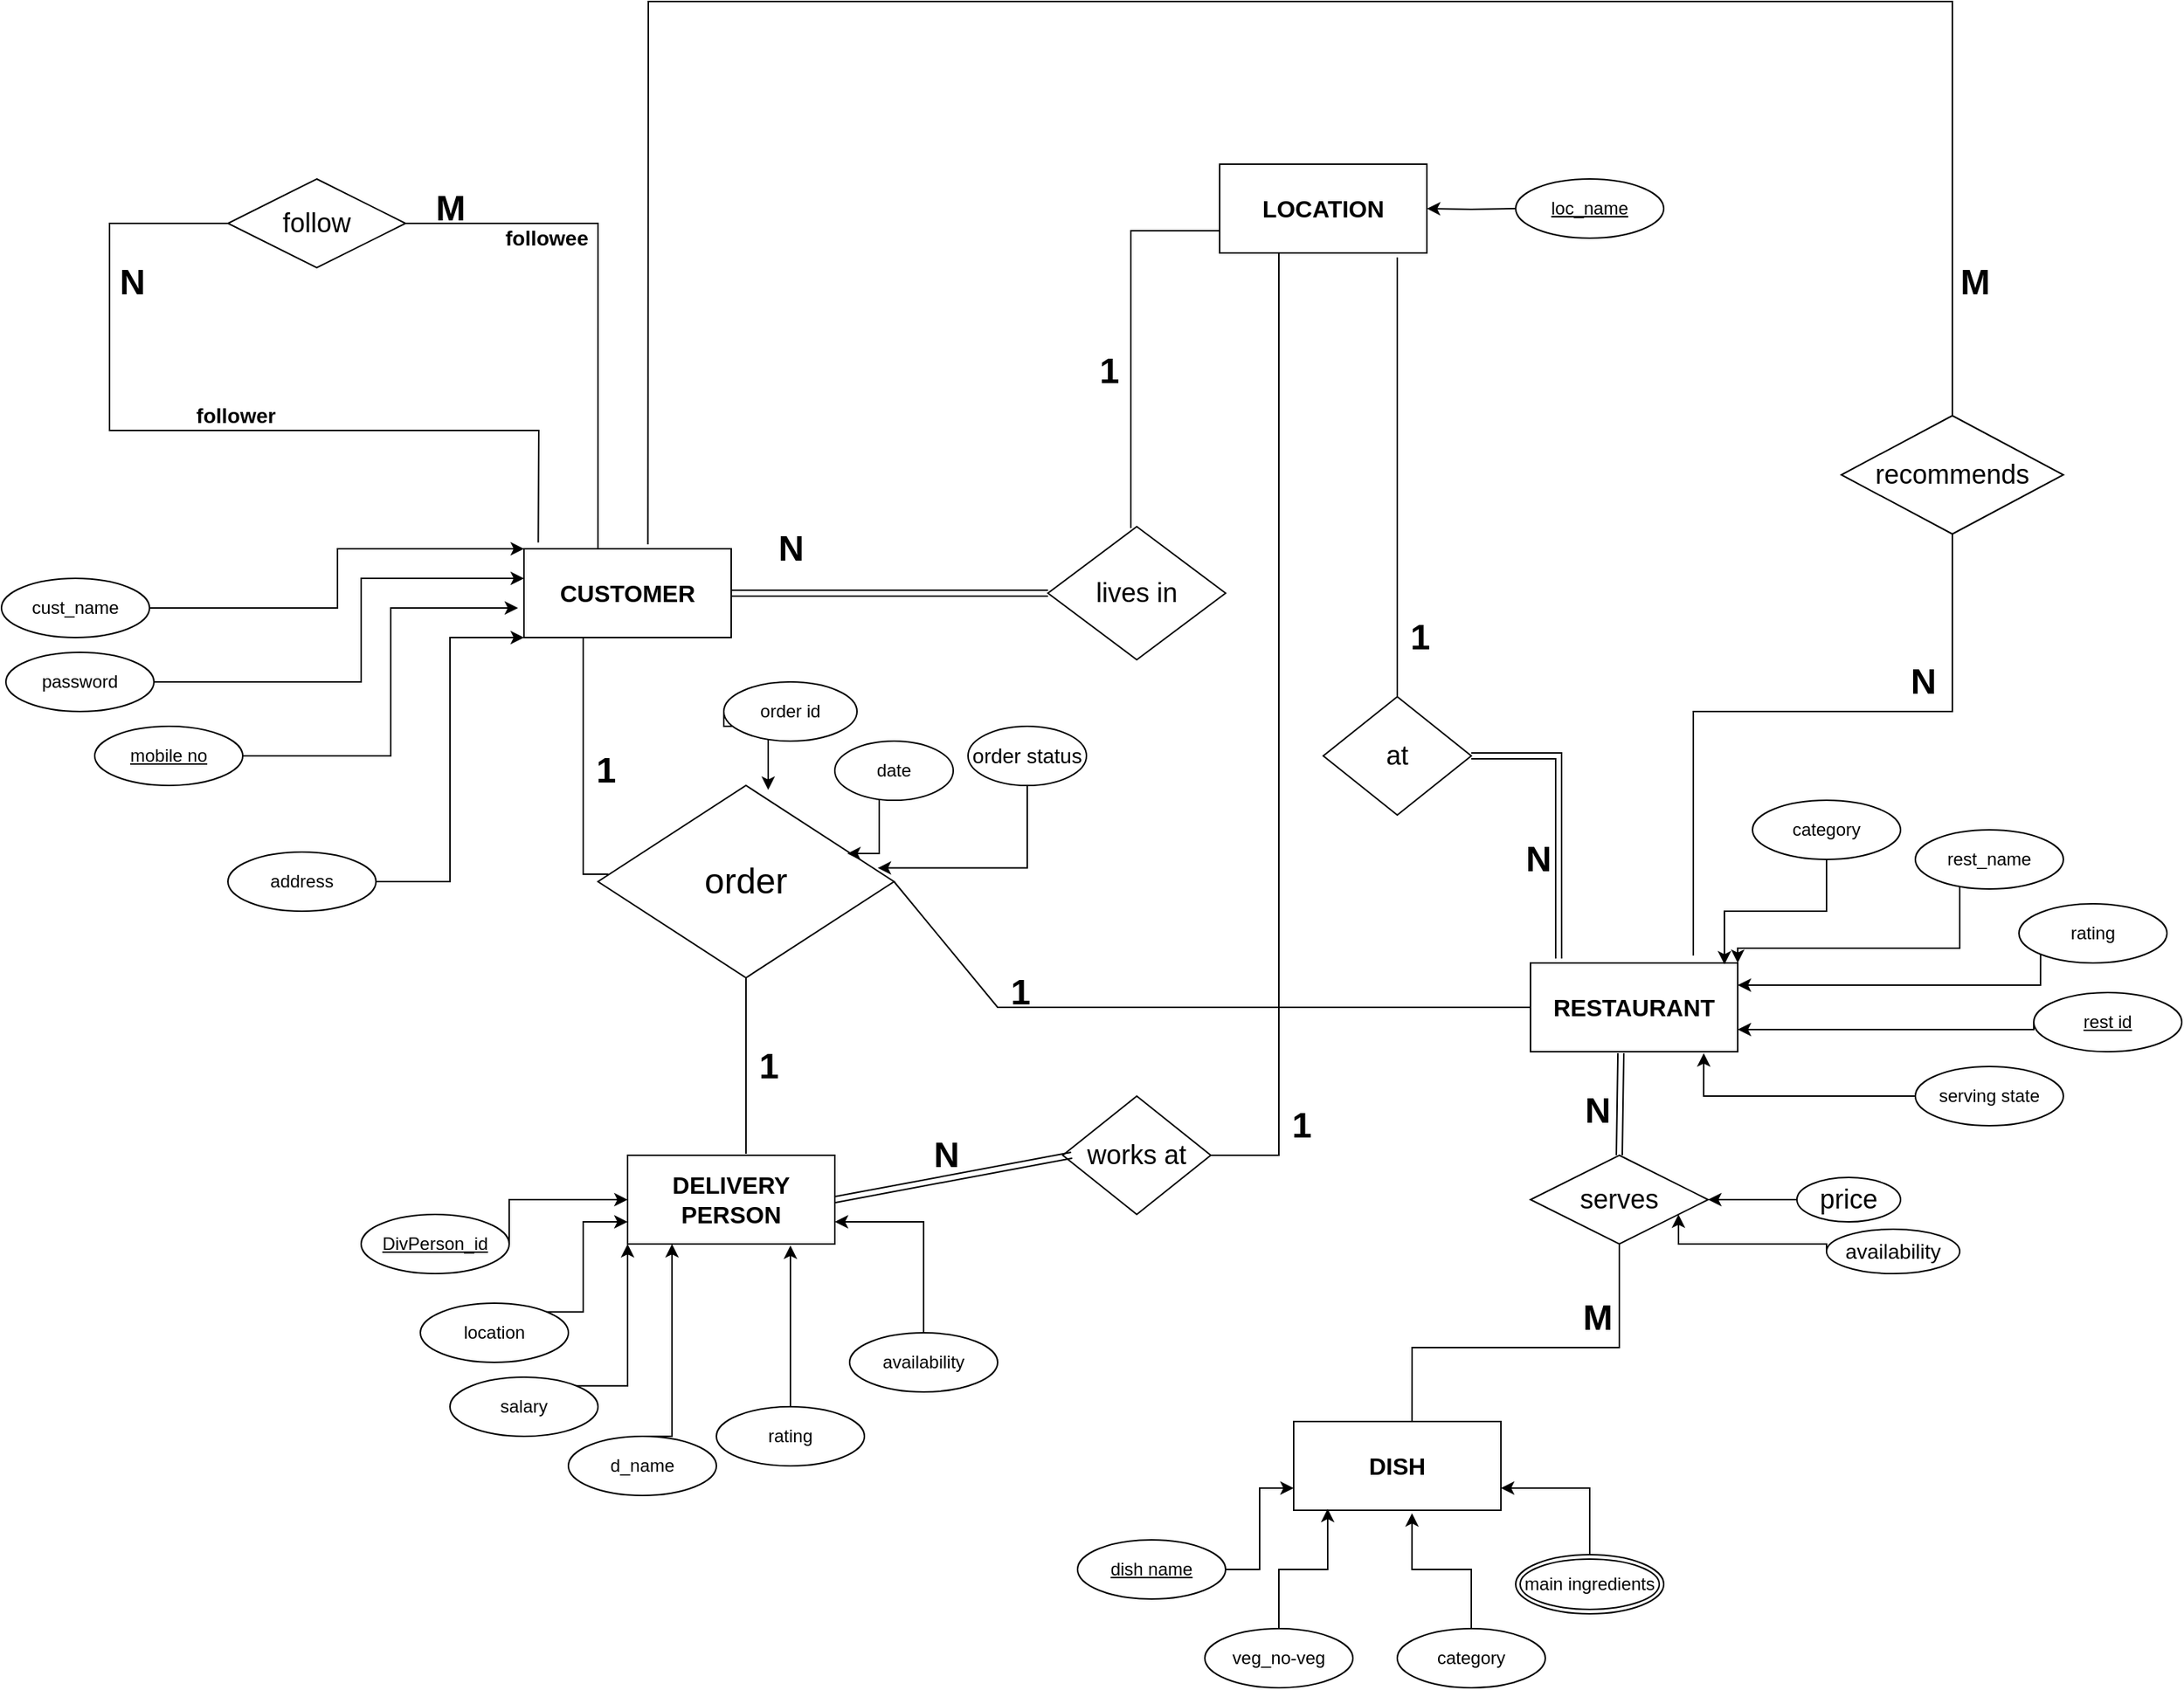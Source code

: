 <mxfile version="12.7.2" type="device"><diagram id="C5RBs43oDa-KdzZeNtuy" name="Page-1"><mxGraphModel dx="1848" dy="1736" grid="1" gridSize="10" guides="1" tooltips="1" connect="1" arrows="1" fold="1" page="1" pageScale="1" pageWidth="827" pageHeight="1169" math="0" shadow="0"><root><mxCell id="WIyWlLk6GJQsqaUBKTNV-0"/><mxCell id="WIyWlLk6GJQsqaUBKTNV-1" parent="WIyWlLk6GJQsqaUBKTNV-0"/><mxCell id="o7Jg66CAVhunQlIALYIQ-0" value="&lt;font size=&quot;3&quot;&gt;&lt;b&gt;CUSTOMER&lt;/b&gt;&lt;/font&gt;" style="rounded=0;whiteSpace=wrap;html=1;" parent="WIyWlLk6GJQsqaUBKTNV-1" vertex="1"><mxGeometry x="-60" y="-260" width="140" height="60" as="geometry"/></mxCell><mxCell id="o7Jg66CAVhunQlIALYIQ-3" value="&lt;font size=&quot;3&quot;&gt;&lt;b&gt;DELIVERY&lt;br&gt;PERSON&lt;/b&gt;&lt;/font&gt;" style="rounded=0;whiteSpace=wrap;html=1;" parent="WIyWlLk6GJQsqaUBKTNV-1" vertex="1"><mxGeometry x="10" y="150" width="140" height="60" as="geometry"/></mxCell><mxCell id="o7Jg66CAVhunQlIALYIQ-8" value="&lt;font size=&quot;3&quot;&gt;&lt;b&gt;RESTAURANT&lt;/b&gt;&lt;/font&gt;" style="rounded=0;whiteSpace=wrap;html=1;" parent="WIyWlLk6GJQsqaUBKTNV-1" vertex="1"><mxGeometry x="620" y="20" width="140" height="60" as="geometry"/></mxCell><mxCell id="o7Jg66CAVhunQlIALYIQ-9" value="&lt;font size=&quot;3&quot;&gt;&lt;b&gt;DISH&lt;/b&gt;&lt;/font&gt;" style="rounded=0;whiteSpace=wrap;html=1;" parent="WIyWlLk6GJQsqaUBKTNV-1" vertex="1"><mxGeometry x="460" y="330" width="140" height="60" as="geometry"/></mxCell><mxCell id="o7Jg66CAVhunQlIALYIQ-19" value="&lt;font style=&quot;font-size: 24px&quot;&gt;order&lt;/font&gt;" style="shape=rhombus;perimeter=rhombusPerimeter;whiteSpace=wrap;html=1;align=center;" parent="WIyWlLk6GJQsqaUBKTNV-1" vertex="1"><mxGeometry x="-10" y="-100" width="200" height="130" as="geometry"/></mxCell><mxCell id="o7Jg66CAVhunQlIALYIQ-23" style="edgeStyle=orthogonalEdgeStyle;rounded=0;orthogonalLoop=1;jettySize=auto;html=1;exitX=0;exitY=0.5;exitDx=0;exitDy=0;" parent="WIyWlLk6GJQsqaUBKTNV-1" source="o7Jg66CAVhunQlIALYIQ-20" edge="1"><mxGeometry relative="1" as="geometry"><mxPoint x="105" y="-97" as="targetPoint"/><Array as="points"><mxPoint x="105" y="-140"/></Array></mxGeometry></mxCell><mxCell id="o7Jg66CAVhunQlIALYIQ-20" value="order id" style="ellipse;whiteSpace=wrap;html=1;align=center;" parent="WIyWlLk6GJQsqaUBKTNV-1" vertex="1"><mxGeometry x="75" y="-170" width="90" height="40" as="geometry"/></mxCell><mxCell id="o7Jg66CAVhunQlIALYIQ-22" style="edgeStyle=orthogonalEdgeStyle;rounded=0;orthogonalLoop=1;jettySize=auto;html=1;exitX=0;exitY=0.5;exitDx=0;exitDy=0;entryX=0.842;entryY=0.354;entryDx=0;entryDy=0;entryPerimeter=0;" parent="WIyWlLk6GJQsqaUBKTNV-1" source="o7Jg66CAVhunQlIALYIQ-21" target="o7Jg66CAVhunQlIALYIQ-19" edge="1"><mxGeometry relative="1" as="geometry"><Array as="points"><mxPoint x="180" y="-110"/><mxPoint x="180" y="-54"/></Array></mxGeometry></mxCell><mxCell id="o7Jg66CAVhunQlIALYIQ-21" value="date" style="ellipse;whiteSpace=wrap;html=1;align=center;" parent="WIyWlLk6GJQsqaUBKTNV-1" vertex="1"><mxGeometry x="150" y="-130" width="80" height="40" as="geometry"/></mxCell><mxCell id="o7Jg66CAVhunQlIALYIQ-28" value="&lt;font style=&quot;font-size: 18px&quot;&gt;follow&lt;/font&gt;" style="shape=rhombus;perimeter=rhombusPerimeter;whiteSpace=wrap;html=1;align=center;" parent="WIyWlLk6GJQsqaUBKTNV-1" vertex="1"><mxGeometry x="-260" y="-510" width="120" height="60" as="geometry"/></mxCell><mxCell id="o7Jg66CAVhunQlIALYIQ-35" value="&lt;font style=&quot;font-size: 18px&quot;&gt;serves&lt;/font&gt;" style="shape=rhombus;perimeter=rhombusPerimeter;whiteSpace=wrap;html=1;align=center;" parent="WIyWlLk6GJQsqaUBKTNV-1" vertex="1"><mxGeometry x="620" y="150" width="120" height="60" as="geometry"/></mxCell><mxCell id="o7Jg66CAVhunQlIALYIQ-42" style="edgeStyle=orthogonalEdgeStyle;rounded=0;orthogonalLoop=1;jettySize=auto;html=1;exitX=0;exitY=0.5;exitDx=0;exitDy=0;entryX=1;entryY=0.5;entryDx=0;entryDy=0;" parent="WIyWlLk6GJQsqaUBKTNV-1" source="o7Jg66CAVhunQlIALYIQ-40" target="o7Jg66CAVhunQlIALYIQ-35" edge="1"><mxGeometry relative="1" as="geometry"/></mxCell><mxCell id="o7Jg66CAVhunQlIALYIQ-40" value="&lt;font style=&quot;font-size: 18px&quot;&gt;price&lt;/font&gt;" style="ellipse;whiteSpace=wrap;html=1;align=center;" parent="WIyWlLk6GJQsqaUBKTNV-1" vertex="1"><mxGeometry x="800" y="165" width="70" height="30" as="geometry"/></mxCell><mxCell id="o7Jg66CAVhunQlIALYIQ-43" value="&lt;font style=&quot;font-size: 18px&quot;&gt;recommends&lt;/font&gt;" style="shape=rhombus;perimeter=rhombusPerimeter;whiteSpace=wrap;html=1;align=center;" parent="WIyWlLk6GJQsqaUBKTNV-1" vertex="1"><mxGeometry x="830" y="-350" width="150" height="80" as="geometry"/></mxCell><mxCell id="o7Jg66CAVhunQlIALYIQ-58" style="edgeStyle=orthogonalEdgeStyle;rounded=0;orthogonalLoop=1;jettySize=auto;html=1;exitX=1;exitY=0.5;exitDx=0;exitDy=0;" parent="WIyWlLk6GJQsqaUBKTNV-1" source="o7Jg66CAVhunQlIALYIQ-50" edge="1"><mxGeometry relative="1" as="geometry"><Array as="points"><mxPoint x="-150" y="-120"/><mxPoint x="-150" y="-220"/><mxPoint x="-64" y="-220"/></Array><mxPoint x="-64" y="-220" as="targetPoint"/></mxGeometry></mxCell><mxCell id="o7Jg66CAVhunQlIALYIQ-50" value="mobile no" style="ellipse;whiteSpace=wrap;html=1;align=center;fontStyle=4;" parent="WIyWlLk6GJQsqaUBKTNV-1" vertex="1"><mxGeometry x="-350" y="-140" width="100" height="40" as="geometry"/></mxCell><mxCell id="o7Jg66CAVhunQlIALYIQ-60" style="edgeStyle=orthogonalEdgeStyle;rounded=0;orthogonalLoop=1;jettySize=auto;html=1;exitX=1;exitY=0.5;exitDx=0;exitDy=0;" parent="WIyWlLk6GJQsqaUBKTNV-1" source="o7Jg66CAVhunQlIALYIQ-51" edge="1"><mxGeometry relative="1" as="geometry"><Array as="points"><mxPoint x="-170" y="-170"/><mxPoint x="-170" y="-240"/><mxPoint x="-60" y="-240"/></Array><mxPoint x="-60" y="-240" as="targetPoint"/></mxGeometry></mxCell><mxCell id="o7Jg66CAVhunQlIALYIQ-51" value="password" style="ellipse;whiteSpace=wrap;html=1;align=center;" parent="WIyWlLk6GJQsqaUBKTNV-1" vertex="1"><mxGeometry x="-410" y="-190" width="100" height="40" as="geometry"/></mxCell><mxCell id="o7Jg66CAVhunQlIALYIQ-61" style="edgeStyle=orthogonalEdgeStyle;rounded=0;orthogonalLoop=1;jettySize=auto;html=1;exitX=1;exitY=0.5;exitDx=0;exitDy=0;entryX=0;entryY=0;entryDx=0;entryDy=0;" parent="WIyWlLk6GJQsqaUBKTNV-1" source="o7Jg66CAVhunQlIALYIQ-54" target="o7Jg66CAVhunQlIALYIQ-0" edge="1"><mxGeometry relative="1" as="geometry"><Array as="points"><mxPoint x="-186" y="-220"/><mxPoint x="-186" y="-260"/></Array></mxGeometry></mxCell><mxCell id="o7Jg66CAVhunQlIALYIQ-54" value="cust_name" style="ellipse;whiteSpace=wrap;html=1;align=center;" parent="WIyWlLk6GJQsqaUBKTNV-1" vertex="1"><mxGeometry x="-413" y="-240" width="100" height="40" as="geometry"/></mxCell><mxCell id="o7Jg66CAVhunQlIALYIQ-59" style="edgeStyle=orthogonalEdgeStyle;rounded=0;orthogonalLoop=1;jettySize=auto;html=1;exitX=1;exitY=0.5;exitDx=0;exitDy=0;" parent="WIyWlLk6GJQsqaUBKTNV-1" source="o7Jg66CAVhunQlIALYIQ-55" edge="1"><mxGeometry relative="1" as="geometry"><Array as="points"><mxPoint x="-110" y="-35"/><mxPoint x="-110" y="-200"/><mxPoint x="-60" y="-200"/></Array><mxPoint x="-60" y="-200" as="targetPoint"/></mxGeometry></mxCell><mxCell id="o7Jg66CAVhunQlIALYIQ-55" value="address" style="ellipse;whiteSpace=wrap;html=1;align=center;" parent="WIyWlLk6GJQsqaUBKTNV-1" vertex="1"><mxGeometry x="-260" y="-55" width="100" height="40" as="geometry"/></mxCell><mxCell id="o7Jg66CAVhunQlIALYIQ-70" style="edgeStyle=orthogonalEdgeStyle;rounded=0;orthogonalLoop=1;jettySize=auto;html=1;exitX=1;exitY=0;exitDx=0;exitDy=0;entryX=0;entryY=1;entryDx=0;entryDy=0;" parent="WIyWlLk6GJQsqaUBKTNV-1" source="o7Jg66CAVhunQlIALYIQ-62" target="o7Jg66CAVhunQlIALYIQ-3" edge="1"><mxGeometry relative="1" as="geometry"/></mxCell><mxCell id="o7Jg66CAVhunQlIALYIQ-62" value="salary" style="ellipse;whiteSpace=wrap;html=1;align=center;" parent="WIyWlLk6GJQsqaUBKTNV-1" vertex="1"><mxGeometry x="-110" y="300" width="100" height="40" as="geometry"/></mxCell><mxCell id="o7Jg66CAVhunQlIALYIQ-71" style="edgeStyle=orthogonalEdgeStyle;rounded=0;orthogonalLoop=1;jettySize=auto;html=1;exitX=0.5;exitY=0;exitDx=0;exitDy=0;" parent="WIyWlLk6GJQsqaUBKTNV-1" source="o7Jg66CAVhunQlIALYIQ-63" edge="1"><mxGeometry relative="1" as="geometry"><mxPoint x="40" y="210" as="targetPoint"/><Array as="points"><mxPoint x="40" y="340"/><mxPoint x="40" y="210"/></Array></mxGeometry></mxCell><mxCell id="o7Jg66CAVhunQlIALYIQ-63" value="d_name" style="ellipse;whiteSpace=wrap;html=1;align=center;" parent="WIyWlLk6GJQsqaUBKTNV-1" vertex="1"><mxGeometry x="-30" y="340" width="100" height="40" as="geometry"/></mxCell><mxCell id="o7Jg66CAVhunQlIALYIQ-72" style="edgeStyle=orthogonalEdgeStyle;rounded=0;orthogonalLoop=1;jettySize=auto;html=1;exitX=0.5;exitY=0;exitDx=0;exitDy=0;" parent="WIyWlLk6GJQsqaUBKTNV-1" source="o7Jg66CAVhunQlIALYIQ-64" edge="1"><mxGeometry relative="1" as="geometry"><mxPoint x="120" y="211" as="targetPoint"/><Array as="points"><mxPoint x="120" y="211"/></Array></mxGeometry></mxCell><mxCell id="o7Jg66CAVhunQlIALYIQ-64" value="rating" style="ellipse;whiteSpace=wrap;html=1;align=center;" parent="WIyWlLk6GJQsqaUBKTNV-1" vertex="1"><mxGeometry x="70" y="320" width="100" height="40" as="geometry"/></mxCell><mxCell id="o7Jg66CAVhunQlIALYIQ-73" style="edgeStyle=orthogonalEdgeStyle;rounded=0;orthogonalLoop=1;jettySize=auto;html=1;exitX=0.5;exitY=0;exitDx=0;exitDy=0;entryX=1;entryY=0.75;entryDx=0;entryDy=0;" parent="WIyWlLk6GJQsqaUBKTNV-1" source="o7Jg66CAVhunQlIALYIQ-65" target="o7Jg66CAVhunQlIALYIQ-3" edge="1"><mxGeometry relative="1" as="geometry"/></mxCell><mxCell id="o7Jg66CAVhunQlIALYIQ-65" value="availability" style="ellipse;whiteSpace=wrap;html=1;align=center;" parent="WIyWlLk6GJQsqaUBKTNV-1" vertex="1"><mxGeometry x="160" y="270" width="100" height="40" as="geometry"/></mxCell><mxCell id="o7Jg66CAVhunQlIALYIQ-69" style="edgeStyle=orthogonalEdgeStyle;rounded=0;orthogonalLoop=1;jettySize=auto;html=1;exitX=1;exitY=0;exitDx=0;exitDy=0;entryX=0;entryY=0.75;entryDx=0;entryDy=0;" parent="WIyWlLk6GJQsqaUBKTNV-1" source="o7Jg66CAVhunQlIALYIQ-66" target="o7Jg66CAVhunQlIALYIQ-3" edge="1"><mxGeometry relative="1" as="geometry"><Array as="points"><mxPoint x="-20" y="256"/><mxPoint x="-20" y="195"/></Array></mxGeometry></mxCell><mxCell id="o7Jg66CAVhunQlIALYIQ-66" value="location" style="ellipse;whiteSpace=wrap;html=1;align=center;" parent="WIyWlLk6GJQsqaUBKTNV-1" vertex="1"><mxGeometry x="-130" y="250" width="100" height="40" as="geometry"/></mxCell><mxCell id="o7Jg66CAVhunQlIALYIQ-68" style="edgeStyle=orthogonalEdgeStyle;rounded=0;orthogonalLoop=1;jettySize=auto;html=1;exitX=1;exitY=0.5;exitDx=0;exitDy=0;entryX=0;entryY=0.5;entryDx=0;entryDy=0;" parent="WIyWlLk6GJQsqaUBKTNV-1" source="o7Jg66CAVhunQlIALYIQ-67" target="o7Jg66CAVhunQlIALYIQ-3" edge="1"><mxGeometry relative="1" as="geometry"><Array as="points"><mxPoint x="-70" y="180"/></Array></mxGeometry></mxCell><mxCell id="o7Jg66CAVhunQlIALYIQ-67" value="DivPerson_id" style="ellipse;whiteSpace=wrap;html=1;align=center;fontStyle=4;" parent="WIyWlLk6GJQsqaUBKTNV-1" vertex="1"><mxGeometry x="-170" y="190" width="100" height="40" as="geometry"/></mxCell><mxCell id="o7Jg66CAVhunQlIALYIQ-81" style="edgeStyle=orthogonalEdgeStyle;rounded=0;orthogonalLoop=1;jettySize=auto;html=1;exitX=0.5;exitY=0;exitDx=0;exitDy=0;entryX=0.164;entryY=0.983;entryDx=0;entryDy=0;entryPerimeter=0;" parent="WIyWlLk6GJQsqaUBKTNV-1" source="o7Jg66CAVhunQlIALYIQ-74" target="o7Jg66CAVhunQlIALYIQ-9" edge="1"><mxGeometry relative="1" as="geometry"/></mxCell><mxCell id="o7Jg66CAVhunQlIALYIQ-74" value="veg_no-veg" style="ellipse;whiteSpace=wrap;html=1;align=center;" parent="WIyWlLk6GJQsqaUBKTNV-1" vertex="1"><mxGeometry x="400" y="470" width="100" height="40" as="geometry"/></mxCell><mxCell id="o7Jg66CAVhunQlIALYIQ-82" style="edgeStyle=orthogonalEdgeStyle;rounded=0;orthogonalLoop=1;jettySize=auto;html=1;exitX=0.5;exitY=0;exitDx=0;exitDy=0;entryX=0.571;entryY=1.033;entryDx=0;entryDy=0;entryPerimeter=0;" parent="WIyWlLk6GJQsqaUBKTNV-1" source="o7Jg66CAVhunQlIALYIQ-75" target="o7Jg66CAVhunQlIALYIQ-9" edge="1"><mxGeometry relative="1" as="geometry"/></mxCell><mxCell id="o7Jg66CAVhunQlIALYIQ-75" value="category" style="ellipse;whiteSpace=wrap;html=1;align=center;" parent="WIyWlLk6GJQsqaUBKTNV-1" vertex="1"><mxGeometry x="530" y="470" width="100" height="40" as="geometry"/></mxCell><mxCell id="o7Jg66CAVhunQlIALYIQ-83" style="edgeStyle=orthogonalEdgeStyle;rounded=0;orthogonalLoop=1;jettySize=auto;html=1;exitX=0.5;exitY=0;exitDx=0;exitDy=0;entryX=1;entryY=0.75;entryDx=0;entryDy=0;" parent="WIyWlLk6GJQsqaUBKTNV-1" source="o7Jg66CAVhunQlIALYIQ-77" target="o7Jg66CAVhunQlIALYIQ-9" edge="1"><mxGeometry relative="1" as="geometry"/></mxCell><mxCell id="o7Jg66CAVhunQlIALYIQ-77" value="main ingredients" style="ellipse;shape=doubleEllipse;margin=3;whiteSpace=wrap;html=1;align=center;" parent="WIyWlLk6GJQsqaUBKTNV-1" vertex="1"><mxGeometry x="610" y="420" width="100" height="40" as="geometry"/></mxCell><mxCell id="o7Jg66CAVhunQlIALYIQ-80" style="edgeStyle=orthogonalEdgeStyle;rounded=0;orthogonalLoop=1;jettySize=auto;html=1;exitX=1;exitY=0.5;exitDx=0;exitDy=0;entryX=0;entryY=0.75;entryDx=0;entryDy=0;" parent="WIyWlLk6GJQsqaUBKTNV-1" source="o7Jg66CAVhunQlIALYIQ-79" target="o7Jg66CAVhunQlIALYIQ-9" edge="1"><mxGeometry relative="1" as="geometry"/></mxCell><mxCell id="o7Jg66CAVhunQlIALYIQ-79" value="dish name" style="ellipse;whiteSpace=wrap;html=1;align=center;fontStyle=4;" parent="WIyWlLk6GJQsqaUBKTNV-1" vertex="1"><mxGeometry x="314" y="410" width="100" height="40" as="geometry"/></mxCell><mxCell id="o7Jg66CAVhunQlIALYIQ-94" style="edgeStyle=orthogonalEdgeStyle;rounded=0;orthogonalLoop=1;jettySize=auto;html=1;exitX=0.5;exitY=1;exitDx=0;exitDy=0;entryX=0.936;entryY=0.017;entryDx=0;entryDy=0;entryPerimeter=0;" parent="WIyWlLk6GJQsqaUBKTNV-1" source="o7Jg66CAVhunQlIALYIQ-84" target="o7Jg66CAVhunQlIALYIQ-8" edge="1"><mxGeometry relative="1" as="geometry"/></mxCell><mxCell id="o7Jg66CAVhunQlIALYIQ-84" value="category" style="ellipse;whiteSpace=wrap;html=1;align=center;" parent="WIyWlLk6GJQsqaUBKTNV-1" vertex="1"><mxGeometry x="770" y="-90" width="100" height="40" as="geometry"/></mxCell><mxCell id="o7Jg66CAVhunQlIALYIQ-92" style="edgeStyle=orthogonalEdgeStyle;rounded=0;orthogonalLoop=1;jettySize=auto;html=1;exitX=0;exitY=1;exitDx=0;exitDy=0;entryX=1;entryY=0.25;entryDx=0;entryDy=0;" parent="WIyWlLk6GJQsqaUBKTNV-1" source="o7Jg66CAVhunQlIALYIQ-85" target="o7Jg66CAVhunQlIALYIQ-8" edge="1"><mxGeometry relative="1" as="geometry"><Array as="points"><mxPoint x="965" y="35"/></Array></mxGeometry></mxCell><mxCell id="o7Jg66CAVhunQlIALYIQ-85" value="rating" style="ellipse;whiteSpace=wrap;html=1;align=center;" parent="WIyWlLk6GJQsqaUBKTNV-1" vertex="1"><mxGeometry x="950" y="-20" width="100" height="40" as="geometry"/></mxCell><mxCell id="o7Jg66CAVhunQlIALYIQ-93" style="edgeStyle=orthogonalEdgeStyle;rounded=0;orthogonalLoop=1;jettySize=auto;html=1;exitX=0;exitY=1;exitDx=0;exitDy=0;entryX=1;entryY=0;entryDx=0;entryDy=0;" parent="WIyWlLk6GJQsqaUBKTNV-1" source="o7Jg66CAVhunQlIALYIQ-88" target="o7Jg66CAVhunQlIALYIQ-8" edge="1"><mxGeometry relative="1" as="geometry"><Array as="points"><mxPoint x="910" y="-36"/><mxPoint x="910" y="10"/><mxPoint x="760" y="10"/></Array></mxGeometry></mxCell><mxCell id="o7Jg66CAVhunQlIALYIQ-88" value="rest_name" style="ellipse;whiteSpace=wrap;html=1;align=center;" parent="WIyWlLk6GJQsqaUBKTNV-1" vertex="1"><mxGeometry x="880" y="-70" width="100" height="40" as="geometry"/></mxCell><mxCell id="o7Jg66CAVhunQlIALYIQ-91" style="edgeStyle=orthogonalEdgeStyle;rounded=0;orthogonalLoop=1;jettySize=auto;html=1;exitX=0;exitY=0.5;exitDx=0;exitDy=0;entryX=1;entryY=0.75;entryDx=0;entryDy=0;" parent="WIyWlLk6GJQsqaUBKTNV-1" source="o7Jg66CAVhunQlIALYIQ-89" target="o7Jg66CAVhunQlIALYIQ-8" edge="1"><mxGeometry relative="1" as="geometry"><Array as="points"><mxPoint x="960" y="65"/></Array></mxGeometry></mxCell><mxCell id="o7Jg66CAVhunQlIALYIQ-89" value="rest id" style="ellipse;whiteSpace=wrap;html=1;align=center;fontStyle=4;" parent="WIyWlLk6GJQsqaUBKTNV-1" vertex="1"><mxGeometry x="960" y="40" width="100" height="40" as="geometry"/></mxCell><mxCell id="o7Jg66CAVhunQlIALYIQ-105" value="&lt;font style=&quot;font-size: 24px&quot;&gt;&lt;b&gt;M&lt;/b&gt;&lt;/font&gt;" style="text;html=1;align=center;verticalAlign=middle;resizable=0;points=[];autosize=1;" parent="WIyWlLk6GJQsqaUBKTNV-1" vertex="1"><mxGeometry x="900" y="-450" width="40" height="20" as="geometry"/></mxCell><mxCell id="o7Jg66CAVhunQlIALYIQ-106" value="&lt;font style=&quot;font-size: 24px&quot;&gt;&lt;b&gt;N&lt;/b&gt;&lt;/font&gt;" style="text;html=1;align=center;verticalAlign=middle;resizable=0;points=[];autosize=1;" parent="WIyWlLk6GJQsqaUBKTNV-1" vertex="1"><mxGeometry x="870" y="-180" width="30" height="20" as="geometry"/></mxCell><mxCell id="o7Jg66CAVhunQlIALYIQ-116" value="&lt;font style=&quot;font-size: 24px&quot;&gt;&lt;b&gt;1&lt;/b&gt;&lt;/font&gt;" style="text;html=1;align=center;verticalAlign=middle;resizable=0;points=[];autosize=1;" parent="WIyWlLk6GJQsqaUBKTNV-1" vertex="1"><mxGeometry x="-20" y="-120" width="30" height="20" as="geometry"/></mxCell><mxCell id="o7Jg66CAVhunQlIALYIQ-117" value="&lt;font style=&quot;font-size: 24px&quot;&gt;&lt;b&gt;1&lt;/b&gt;&lt;/font&gt;" style="text;html=1;align=center;verticalAlign=middle;resizable=0;points=[];autosize=1;" parent="WIyWlLk6GJQsqaUBKTNV-1" vertex="1"><mxGeometry x="90" y="80" width="30" height="20" as="geometry"/></mxCell><mxCell id="o7Jg66CAVhunQlIALYIQ-127" value="&lt;font style=&quot;font-size: 24px&quot;&gt;&lt;b&gt;M&lt;/b&gt;&lt;/font&gt;" style="text;html=1;align=center;verticalAlign=middle;resizable=0;points=[];autosize=1;" parent="WIyWlLk6GJQsqaUBKTNV-1" vertex="1"><mxGeometry x="645" y="250" width="40" height="20" as="geometry"/></mxCell><mxCell id="o7Jg66CAVhunQlIALYIQ-129" value="" style="shape=link;html=1;rounded=0;entryX=0.5;entryY=0;entryDx=0;entryDy=0;exitX=0.436;exitY=1.017;exitDx=0;exitDy=0;exitPerimeter=0;" parent="WIyWlLk6GJQsqaUBKTNV-1" source="o7Jg66CAVhunQlIALYIQ-8" target="o7Jg66CAVhunQlIALYIQ-35" edge="1"><mxGeometry relative="1" as="geometry"><mxPoint x="620" y="110" as="sourcePoint"/><mxPoint x="780" y="110" as="targetPoint"/></mxGeometry></mxCell><mxCell id="o7Jg66CAVhunQlIALYIQ-133" value="&lt;font style=&quot;font-size: 24px&quot;&gt;&lt;b&gt;N&lt;/b&gt;&lt;/font&gt;" style="text;html=1;align=center;verticalAlign=middle;resizable=0;points=[];autosize=1;" parent="WIyWlLk6GJQsqaUBKTNV-1" vertex="1"><mxGeometry x="650" y="110" width="30" height="20" as="geometry"/></mxCell><mxCell id="o7Jg66CAVhunQlIALYIQ-134" value="&lt;font style=&quot;font-size: 24px&quot;&gt;&lt;b&gt;M&lt;/b&gt;&lt;/font&gt;" style="text;html=1;align=center;verticalAlign=middle;resizable=0;points=[];autosize=1;" parent="WIyWlLk6GJQsqaUBKTNV-1" vertex="1"><mxGeometry x="-130" y="-500" width="40" height="20" as="geometry"/></mxCell><mxCell id="o7Jg66CAVhunQlIALYIQ-135" value="&lt;font style=&quot;font-size: 24px&quot;&gt;&lt;b&gt;N&lt;/b&gt;&lt;/font&gt;" style="text;html=1;align=center;verticalAlign=middle;resizable=0;points=[];autosize=1;" parent="WIyWlLk6GJQsqaUBKTNV-1" vertex="1"><mxGeometry x="-340" y="-450" width="30" height="20" as="geometry"/></mxCell><mxCell id="o7Jg66CAVhunQlIALYIQ-136" value="&lt;font style=&quot;font-size: 14px&quot;&gt;&lt;b&gt;follower&lt;/b&gt;&lt;/font&gt;" style="text;html=1;align=center;verticalAlign=middle;resizable=0;points=[];autosize=1;rotation=0;" parent="WIyWlLk6GJQsqaUBKTNV-1" vertex="1"><mxGeometry x="-290" y="-360" width="70" height="20" as="geometry"/></mxCell><mxCell id="o7Jg66CAVhunQlIALYIQ-137" value="&lt;font style=&quot;font-size: 14px&quot;&gt;&lt;b&gt;followee&lt;/b&gt;&lt;/font&gt;" style="text;html=1;align=center;verticalAlign=middle;resizable=0;points=[];autosize=1;" parent="WIyWlLk6GJQsqaUBKTNV-1" vertex="1"><mxGeometry x="-80" y="-480" width="70" height="20" as="geometry"/></mxCell><mxCell id="C2mo1wo-emRJ5RnyNcWF-2" style="edgeStyle=orthogonalEdgeStyle;rounded=0;orthogonalLoop=1;jettySize=auto;html=1;exitX=0;exitY=0.5;exitDx=0;exitDy=0;entryX=0.836;entryY=1.017;entryDx=0;entryDy=0;entryPerimeter=0;" parent="WIyWlLk6GJQsqaUBKTNV-1" source="C2mo1wo-emRJ5RnyNcWF-1" target="o7Jg66CAVhunQlIALYIQ-8" edge="1"><mxGeometry relative="1" as="geometry"><Array as="points"><mxPoint x="737" y="110"/></Array></mxGeometry></mxCell><mxCell id="C2mo1wo-emRJ5RnyNcWF-1" value="serving state" style="ellipse;whiteSpace=wrap;html=1;align=center;" parent="WIyWlLk6GJQsqaUBKTNV-1" vertex="1"><mxGeometry x="880" y="90" width="100" height="40" as="geometry"/></mxCell><mxCell id="C2mo1wo-emRJ5RnyNcWF-4" style="edgeStyle=orthogonalEdgeStyle;rounded=0;orthogonalLoop=1;jettySize=auto;html=1;exitX=0;exitY=0.5;exitDx=0;exitDy=0;entryX=0.833;entryY=0.667;entryDx=0;entryDy=0;entryPerimeter=0;" parent="WIyWlLk6GJQsqaUBKTNV-1" source="C2mo1wo-emRJ5RnyNcWF-3" target="o7Jg66CAVhunQlIALYIQ-35" edge="1"><mxGeometry relative="1" as="geometry"><Array as="points"><mxPoint x="820" y="210"/><mxPoint x="720" y="210"/></Array></mxGeometry></mxCell><mxCell id="C2mo1wo-emRJ5RnyNcWF-3" value="&lt;font style=&quot;font-size: 14px&quot;&gt;availability&lt;/font&gt;" style="ellipse;whiteSpace=wrap;html=1;align=center;" parent="WIyWlLk6GJQsqaUBKTNV-1" vertex="1"><mxGeometry x="820" y="200" width="90" height="30" as="geometry"/></mxCell><mxCell id="suD6SmmdmUQ6tEw9P_h4-1" value="&lt;font style=&quot;font-size: 24px&quot;&gt;&lt;b&gt;1&lt;/b&gt;&lt;/font&gt;" style="text;html=1;align=center;verticalAlign=middle;resizable=0;points=[];autosize=1;" vertex="1" parent="WIyWlLk6GJQsqaUBKTNV-1"><mxGeometry x="260" y="30" width="30" height="20" as="geometry"/></mxCell><mxCell id="suD6SmmdmUQ6tEw9P_h4-3" value="&lt;font size=&quot;3&quot;&gt;&lt;b&gt;LOCATION&lt;/b&gt;&lt;/font&gt;" style="rounded=0;whiteSpace=wrap;html=1;" vertex="1" parent="WIyWlLk6GJQsqaUBKTNV-1"><mxGeometry x="410" y="-520" width="140" height="60" as="geometry"/></mxCell><mxCell id="suD6SmmdmUQ6tEw9P_h4-32" style="edgeStyle=orthogonalEdgeStyle;rounded=0;orthogonalLoop=1;jettySize=auto;html=1;exitX=0;exitY=0.5;exitDx=0;exitDy=0;entryX=1;entryY=0.5;entryDx=0;entryDy=0;" edge="1" parent="WIyWlLk6GJQsqaUBKTNV-1" target="suD6SmmdmUQ6tEw9P_h4-3"><mxGeometry relative="1" as="geometry"><mxPoint x="610.0" y="-490" as="sourcePoint"/></mxGeometry></mxCell><mxCell id="suD6SmmdmUQ6tEw9P_h4-7" value="&lt;span style=&quot;font-size: 18px&quot;&gt;lives in&lt;/span&gt;" style="shape=rhombus;perimeter=rhombusPerimeter;whiteSpace=wrap;html=1;align=center;" vertex="1" parent="WIyWlLk6GJQsqaUBKTNV-1"><mxGeometry x="294" y="-275" width="120" height="90" as="geometry"/></mxCell><mxCell id="suD6SmmdmUQ6tEw9P_h4-11" value="" style="shape=link;html=1;rounded=0;entryX=0;entryY=0.5;entryDx=0;entryDy=0;exitX=1;exitY=0.5;exitDx=0;exitDy=0;" edge="1" parent="WIyWlLk6GJQsqaUBKTNV-1" source="o7Jg66CAVhunQlIALYIQ-0" target="suD6SmmdmUQ6tEw9P_h4-7"><mxGeometry relative="1" as="geometry"><mxPoint x="80" y="-250" as="sourcePoint"/><mxPoint x="240" y="-250" as="targetPoint"/></mxGeometry></mxCell><mxCell id="suD6SmmdmUQ6tEw9P_h4-14" value="" style="endArrow=none;html=1;rounded=0;entryX=0;entryY=0.75;entryDx=0;entryDy=0;" edge="1" parent="WIyWlLk6GJQsqaUBKTNV-1" target="suD6SmmdmUQ6tEw9P_h4-3"><mxGeometry relative="1" as="geometry"><mxPoint x="350" y="-274" as="sourcePoint"/><mxPoint x="320" y="-256" as="targetPoint"/><Array as="points"><mxPoint x="350" y="-370"/><mxPoint x="350" y="-475"/></Array></mxGeometry></mxCell><mxCell id="suD6SmmdmUQ6tEw9P_h4-18" value="" style="endArrow=none;html=1;rounded=0;entryX=0.5;entryY=1;entryDx=0;entryDy=0;" edge="1" parent="WIyWlLk6GJQsqaUBKTNV-1" target="o7Jg66CAVhunQlIALYIQ-19"><mxGeometry relative="1" as="geometry"><mxPoint x="90" y="149" as="sourcePoint"/><mxPoint x="320" y="70" as="targetPoint"/></mxGeometry></mxCell><mxCell id="suD6SmmdmUQ6tEw9P_h4-19" value="" style="endArrow=none;html=1;rounded=0;" edge="1" parent="WIyWlLk6GJQsqaUBKTNV-1"><mxGeometry relative="1" as="geometry"><mxPoint x="-20" y="-200" as="sourcePoint"/><mxPoint x="-3" y="-40" as="targetPoint"/><Array as="points"><mxPoint x="-20" y="-40"/></Array></mxGeometry></mxCell><mxCell id="suD6SmmdmUQ6tEw9P_h4-20" value="" style="endArrow=none;html=1;rounded=0;exitX=1;exitY=0.5;exitDx=0;exitDy=0;entryX=0;entryY=0.5;entryDx=0;entryDy=0;" edge="1" parent="WIyWlLk6GJQsqaUBKTNV-1" source="o7Jg66CAVhunQlIALYIQ-19" target="o7Jg66CAVhunQlIALYIQ-8"><mxGeometry relative="1" as="geometry"><mxPoint x="310" y="80" as="sourcePoint"/><mxPoint x="470" y="80" as="targetPoint"/><Array as="points"><mxPoint x="260" y="50"/></Array></mxGeometry></mxCell><mxCell id="suD6SmmdmUQ6tEw9P_h4-21" value="" style="endArrow=none;html=1;rounded=0;entryX=0.5;entryY=1;entryDx=0;entryDy=0;" edge="1" parent="WIyWlLk6GJQsqaUBKTNV-1" target="o7Jg66CAVhunQlIALYIQ-43"><mxGeometry relative="1" as="geometry"><mxPoint x="730" y="15" as="sourcePoint"/><mxPoint x="920" y="-150" as="targetPoint"/><Array as="points"><mxPoint x="730" y="-60"/><mxPoint x="730" y="-150"/><mxPoint x="905" y="-150"/></Array></mxGeometry></mxCell><mxCell id="suD6SmmdmUQ6tEw9P_h4-22" value="" style="endArrow=none;html=1;rounded=0;exitX=0.598;exitY=-0.051;exitDx=0;exitDy=0;exitPerimeter=0;entryX=0.5;entryY=0;entryDx=0;entryDy=0;" edge="1" parent="WIyWlLk6GJQsqaUBKTNV-1" source="o7Jg66CAVhunQlIALYIQ-0" target="o7Jg66CAVhunQlIALYIQ-43"><mxGeometry relative="1" as="geometry"><mxPoint x="540" y="-420" as="sourcePoint"/><mxPoint x="700" y="-420" as="targetPoint"/><Array as="points"><mxPoint x="24" y="-630"/><mxPoint x="440" y="-630"/><mxPoint x="905" y="-630"/></Array></mxGeometry></mxCell><mxCell id="suD6SmmdmUQ6tEw9P_h4-23" value="&lt;font style=&quot;font-size: 24px&quot;&gt;&lt;b&gt;N&lt;/b&gt;&lt;/font&gt;" style="text;html=1;align=center;verticalAlign=middle;resizable=0;points=[];autosize=1;" vertex="1" parent="WIyWlLk6GJQsqaUBKTNV-1"><mxGeometry x="105" y="-270" width="30" height="20" as="geometry"/></mxCell><mxCell id="suD6SmmdmUQ6tEw9P_h4-24" value="&lt;font style=&quot;font-size: 24px&quot;&gt;&lt;b&gt;1&lt;/b&gt;&lt;/font&gt;" style="text;html=1;align=center;verticalAlign=middle;resizable=0;points=[];autosize=1;" vertex="1" parent="WIyWlLk6GJQsqaUBKTNV-1"><mxGeometry x="320" y="-390" width="30" height="20" as="geometry"/></mxCell><mxCell id="suD6SmmdmUQ6tEw9P_h4-25" value="" style="endArrow=none;html=1;rounded=0;exitX=0;exitY=0.5;exitDx=0;exitDy=0;entryX=0.069;entryY=-0.071;entryDx=0;entryDy=0;entryPerimeter=0;" edge="1" parent="WIyWlLk6GJQsqaUBKTNV-1" source="o7Jg66CAVhunQlIALYIQ-28" target="o7Jg66CAVhunQlIALYIQ-0"><mxGeometry relative="1" as="geometry"><mxPoint x="-220" y="-340" as="sourcePoint"/><mxPoint x="-50" y="-270" as="targetPoint"/><Array as="points"><mxPoint x="-340" y="-480"/><mxPoint x="-340" y="-340"/><mxPoint x="-50" y="-340"/></Array></mxGeometry></mxCell><mxCell id="suD6SmmdmUQ6tEw9P_h4-27" value="" style="endArrow=none;html=1;rounded=0;exitX=1;exitY=0.5;exitDx=0;exitDy=0;entryX=0.357;entryY=0;entryDx=0;entryDy=0;entryPerimeter=0;" edge="1" parent="WIyWlLk6GJQsqaUBKTNV-1" source="o7Jg66CAVhunQlIALYIQ-28" target="o7Jg66CAVhunQlIALYIQ-0"><mxGeometry relative="1" as="geometry"><mxPoint x="-160" y="-420" as="sourcePoint"/><mxPoint x="-10" y="-270" as="targetPoint"/><Array as="points"><mxPoint x="-10" y="-480"/></Array></mxGeometry></mxCell><mxCell id="suD6SmmdmUQ6tEw9P_h4-28" value="&lt;span style=&quot;font-size: 18px&quot;&gt;at&lt;/span&gt;" style="shape=rhombus;perimeter=rhombusPerimeter;whiteSpace=wrap;html=1;align=center;" vertex="1" parent="WIyWlLk6GJQsqaUBKTNV-1"><mxGeometry x="480" y="-160" width="100" height="80" as="geometry"/></mxCell><mxCell id="suD6SmmdmUQ6tEw9P_h4-29" value="" style="shape=link;html=1;rounded=0;exitX=1;exitY=0.5;exitDx=0;exitDy=0;entryX=0.136;entryY=-0.051;entryDx=0;entryDy=0;entryPerimeter=0;" edge="1" parent="WIyWlLk6GJQsqaUBKTNV-1" source="suD6SmmdmUQ6tEw9P_h4-28" target="o7Jg66CAVhunQlIALYIQ-8"><mxGeometry relative="1" as="geometry"><mxPoint x="500" y="-40" as="sourcePoint"/><mxPoint x="660" y="-40" as="targetPoint"/><Array as="points"><mxPoint x="639" y="-120"/><mxPoint x="639" y="-50"/></Array></mxGeometry></mxCell><mxCell id="suD6SmmdmUQ6tEw9P_h4-34" value="" style="endArrow=none;html=1;rounded=0;exitX=0.571;exitY=0;exitDx=0;exitDy=0;exitPerimeter=0;entryX=0.5;entryY=1;entryDx=0;entryDy=0;" edge="1" parent="WIyWlLk6GJQsqaUBKTNV-1" source="o7Jg66CAVhunQlIALYIQ-9" target="o7Jg66CAVhunQlIALYIQ-35"><mxGeometry relative="1" as="geometry"><mxPoint x="540" y="310" as="sourcePoint"/><mxPoint x="700" y="310" as="targetPoint"/><Array as="points"><mxPoint x="540" y="280"/><mxPoint x="680" y="280"/></Array></mxGeometry></mxCell><mxCell id="suD6SmmdmUQ6tEw9P_h4-38" value="" style="endArrow=none;html=1;rounded=0;entryX=0.5;entryY=0;entryDx=0;entryDy=0;" edge="1" parent="WIyWlLk6GJQsqaUBKTNV-1" target="suD6SmmdmUQ6tEw9P_h4-28"><mxGeometry relative="1" as="geometry"><mxPoint x="530" y="-457" as="sourcePoint"/><mxPoint x="430" y="-310" as="targetPoint"/></mxGeometry></mxCell><mxCell id="suD6SmmdmUQ6tEw9P_h4-39" value="&lt;span style=&quot;font-size: 18px&quot;&gt;works at&lt;/span&gt;" style="shape=rhombus;perimeter=rhombusPerimeter;whiteSpace=wrap;html=1;align=center;" vertex="1" parent="WIyWlLk6GJQsqaUBKTNV-1"><mxGeometry x="304" y="110" width="100" height="80" as="geometry"/></mxCell><mxCell id="suD6SmmdmUQ6tEw9P_h4-40" value="" style="shape=link;html=1;rounded=0;entryX=0.06;entryY=0.5;entryDx=0;entryDy=0;exitX=1;exitY=0.5;exitDx=0;exitDy=0;entryPerimeter=0;" edge="1" parent="WIyWlLk6GJQsqaUBKTNV-1" source="o7Jg66CAVhunQlIALYIQ-3" target="suD6SmmdmUQ6tEw9P_h4-39"><mxGeometry relative="1" as="geometry"><mxPoint x="210" y="140" as="sourcePoint"/><mxPoint x="424" y="140" as="targetPoint"/></mxGeometry></mxCell><mxCell id="suD6SmmdmUQ6tEw9P_h4-41" value="" style="endArrow=none;html=1;rounded=0;entryX=1;entryY=0.5;entryDx=0;entryDy=0;" edge="1" parent="WIyWlLk6GJQsqaUBKTNV-1" target="suD6SmmdmUQ6tEw9P_h4-39"><mxGeometry relative="1" as="geometry"><mxPoint x="450" y="-460" as="sourcePoint"/><mxPoint x="440" y="147" as="targetPoint"/><Array as="points"><mxPoint x="450" y="150"/></Array></mxGeometry></mxCell><mxCell id="suD6SmmdmUQ6tEw9P_h4-42" value="&lt;font style=&quot;font-size: 24px&quot;&gt;&lt;b&gt;1&lt;/b&gt;&lt;/font&gt;" style="text;html=1;align=center;verticalAlign=middle;resizable=0;points=[];autosize=1;" vertex="1" parent="WIyWlLk6GJQsqaUBKTNV-1"><mxGeometry x="450" y="120" width="30" height="20" as="geometry"/></mxCell><mxCell id="suD6SmmdmUQ6tEw9P_h4-43" value="&lt;font style=&quot;font-size: 24px&quot;&gt;&lt;b&gt;N&lt;/b&gt;&lt;/font&gt;" style="text;html=1;align=center;verticalAlign=middle;resizable=0;points=[];autosize=1;" vertex="1" parent="WIyWlLk6GJQsqaUBKTNV-1"><mxGeometry x="210" y="140" width="30" height="20" as="geometry"/></mxCell><mxCell id="suD6SmmdmUQ6tEw9P_h4-44" value="&lt;font style=&quot;font-size: 24px&quot;&gt;&lt;b&gt;N&lt;/b&gt;&lt;/font&gt;" style="text;html=1;align=center;verticalAlign=middle;resizable=0;points=[];autosize=1;" vertex="1" parent="WIyWlLk6GJQsqaUBKTNV-1"><mxGeometry x="610" y="-60" width="30" height="20" as="geometry"/></mxCell><mxCell id="suD6SmmdmUQ6tEw9P_h4-45" value="&lt;font style=&quot;font-size: 24px&quot;&gt;&lt;b&gt;1&lt;/b&gt;&lt;/font&gt;" style="text;html=1;align=center;verticalAlign=middle;resizable=0;points=[];autosize=1;" vertex="1" parent="WIyWlLk6GJQsqaUBKTNV-1"><mxGeometry x="530" y="-210" width="30" height="20" as="geometry"/></mxCell><mxCell id="suD6SmmdmUQ6tEw9P_h4-48" style="edgeStyle=orthogonalEdgeStyle;rounded=0;orthogonalLoop=1;jettySize=auto;html=1;exitX=0.5;exitY=1;exitDx=0;exitDy=0;entryX=0.945;entryY=0.429;entryDx=0;entryDy=0;entryPerimeter=0;" edge="1" parent="WIyWlLk6GJQsqaUBKTNV-1" source="suD6SmmdmUQ6tEw9P_h4-47" target="o7Jg66CAVhunQlIALYIQ-19"><mxGeometry relative="1" as="geometry"><Array as="points"><mxPoint x="280" y="-44"/></Array></mxGeometry></mxCell><mxCell id="suD6SmmdmUQ6tEw9P_h4-47" value="&lt;span style=&quot;font-size: 14px&quot;&gt;order status&lt;/span&gt;" style="ellipse;whiteSpace=wrap;html=1;align=center;" vertex="1" parent="WIyWlLk6GJQsqaUBKTNV-1"><mxGeometry x="240" y="-140" width="80" height="40" as="geometry"/></mxCell><mxCell id="suD6SmmdmUQ6tEw9P_h4-50" value="loc_name" style="ellipse;whiteSpace=wrap;html=1;align=center;fontStyle=4;" vertex="1" parent="WIyWlLk6GJQsqaUBKTNV-1"><mxGeometry x="610" y="-510" width="100" height="40" as="geometry"/></mxCell></root></mxGraphModel></diagram></mxfile>